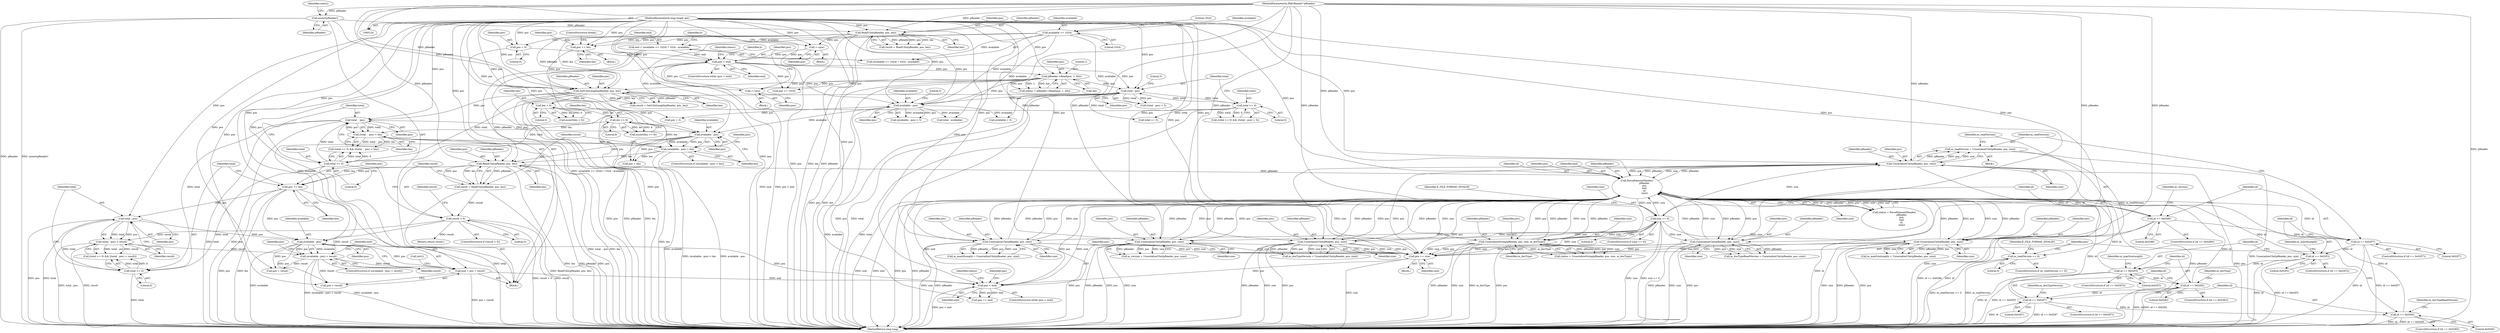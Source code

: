digraph "1_Android_04839626ed859623901ebd3a5fd483982186b59d_167@API" {
"1000406" [label="(Call,m_readVersion = UnserializeUInt(pReader, pos, size))"];
"1000408" [label="(Call,UnserializeUInt(pReader, pos, size))"];
"1000365" [label="(Call,ParseElementHeader(\n                    pReader,\n                    pos,\n                    end,\n                    id,\n                    size))"];
"1000426" [label="(Call,UnserializeUInt(pReader, pos, size))"];
"1000125" [label="(MethodParameterIn,IMkvReader* pReader)"];
"1000126" [label="(MethodParameterIn,long long& pos)"];
"1000378" [label="(Call,size == 0)"];
"1000315" [label="(Call,ReadUInt(pReader, pos, len))"];
"1000267" [label="(Call,GetUIntLength(pReader, pos, len))"];
"1000128" [label="(Call,assert(pReader))"];
"1000242" [label="(Call,ReadUInt(pReader, pos, len))"];
"1000230" [label="(Call,available - pos)"];
"1000153" [label="(Call,available >= 1024)"];
"1000171" [label="(Call,pReader->Read(pos, 1, &b))"];
"1000165" [label="(Call,pos < end)"];
"1000187" [label="(Call,++pos)"];
"1000261" [label="(Call,++pos)"];
"1000146" [label="(Call,pos = 0)"];
"1000150" [label="(Call,end = (available >= 1024) ? 1024 : available)"];
"1000222" [label="(Call,total - pos)"];
"1000218" [label="(Call,total >= 0)"];
"1000257" [label="(Call,pos += len)"];
"1000305" [label="(Call,available - pos)"];
"1000297" [label="(Call,total -  pos)"];
"1000293" [label="(Call,total >= 0)"];
"1000304" [label="(Call,(available - pos) < len)"];
"1000288" [label="(Call,len <= 8)"];
"1000284" [label="(Call,len > 0)"];
"1000296" [label="(Call,(total -  pos) < len)"];
"1000466" [label="(Call,UnserializeString(pReader, pos, size, m_docType))"];
"1000501" [label="(Call,UnserializeUInt(pReader, pos, size))"];
"1000444" [label="(Call,UnserializeUInt(pReader, pos, size))"];
"1000390" [label="(Call,UnserializeUInt(pReader, pos, size))"];
"1000483" [label="(Call,UnserializeUInt(pReader, pos, size))"];
"1000357" [label="(Call,pos < end)"];
"1000511" [label="(Call,pos += size)"];
"1000342" [label="(Call,available - pos)"];
"1000325" [label="(Call,pos += len)"];
"1000334" [label="(Call,total - pos)"];
"1000330" [label="(Call,total >= 0)"];
"1000350" [label="(Call,end = pos + result)"];
"1000341" [label="(Call,(available - pos) < result)"];
"1000320" [label="(Call,result < 0)"];
"1000313" [label="(Call,result = ReadUInt(pReader, pos, len))"];
"1000333" [label="(Call,(total - pos) < result)"];
"1000456" [label="(Call,id == 0x0282)"];
"1000438" [label="(Call,id == 0x02F3)"];
"1000420" [label="(Call,id == 0x02F2)"];
"1000402" [label="(Call,id == 0x02F7)"];
"1000384" [label="(Call,id == 0x0286)"];
"1000495" [label="(Call,id == 0x0285)"];
"1000477" [label="(Call,id == 0x0287)"];
"1000413" [label="(Call,m_readVersion <= 0)"];
"1000393" [label="(Identifier,size)"];
"1000335" [label="(Identifier,total)"];
"1000469" [label="(Identifier,size)"];
"1000478" [label="(Identifier,id)"];
"1000170" [label="(Identifier,status)"];
"1000504" [label="(Identifier,size)"];
"1000257" [label="(Call,pos += len)"];
"1000191" [label="(Identifier,b)"];
"1000296" [label="(Call,(total -  pos) < len)"];
"1000284" [label="(Call,len > 0)"];
"1000217" [label="(Call,(total >= 0) && ((total - pos) < 5))"];
"1000343" [label="(Identifier,available)"];
"1000153" [label="(Call,available >= 1024)"];
"1000444" [label="(Call,UnserializeUInt(pReader, pos, size))"];
"1000297" [label="(Call,total -  pos)"];
"1000409" [label="(Identifier,pReader)"];
"1000316" [label="(Identifier,pReader)"];
"1000323" [label="(Return,return result;)"];
"1000146" [label="(Call,pos = 0)"];
"1000337" [label="(Identifier,result)"];
"1000304" [label="(Call,(available - pos) < len)"];
"1000384" [label="(Call,id == 0x0286)"];
"1000150" [label="(Call,end = (available >= 1024) ? 1024 : available)"];
"1000419" [label="(ControlStructure,if (id == 0x02F2))"];
"1000347" [label="(Call,pos + result)"];
"1000261" [label="(Call,++pos)"];
"1000265" [label="(Call,result = GetUIntLength(pReader, pos, len))"];
"1000154" [label="(Identifier,available)"];
"1000350" [label="(Call,end = pos + result)"];
"1000151" [label="(Identifier,end)"];
"1000319" [label="(ControlStructure,if (result < 0))"];
"1000428" [label="(Identifier,pos)"];
"1000126" [label="(MethodParameterIn,long long& pos)"];
"1000340" [label="(ControlStructure,if ((available - pos) < result))"];
"1000147" [label="(Identifier,pos)"];
"1000420" [label="(Call,id == 0x02F2)"];
"1000256" [label="(Block,)"];
"1000511" [label="(Call,pos += size)"];
"1000299" [label="(Identifier,pos)"];
"1000445" [label="(Identifier,pReader)"];
"1000378" [label="(Call,size == 0)"];
"1000385" [label="(Identifier,id)"];
"1000497" [label="(Literal,0x0285)"];
"1000206" [label="(Call,total - available)"];
"1000479" [label="(Literal,0x0287)"];
"1000424" [label="(Call,m_maxIdLength = UnserializeUInt(pReader, pos, size))"];
"1000313" [label="(Call,result = ReadUInt(pReader, pos, len))"];
"1000369" [label="(Identifier,id)"];
"1000429" [label="(Identifier,size)"];
"1000380" [label="(Literal,0)"];
"1000285" [label="(Identifier,len)"];
"1000406" [label="(Call,m_readVersion = UnserializeUInt(pReader, pos, size))"];
"1000213" [label="(Call,available + 5)"];
"1000358" [label="(Identifier,pos)"];
"1000485" [label="(Identifier,pos)"];
"1000388" [label="(Call,m_version = UnserializeUInt(pReader, pos, size))"];
"1000311" [label="(Identifier,pos)"];
"1000426" [label="(Call,UnserializeUInt(pReader, pos, size))"];
"1000165" [label="(Call,pos < end)"];
"1000159" [label="(Block,)"];
"1000461" [label="(Identifier,m_docType)"];
"1000500" [label="(Identifier,m_docTypeReadVersion)"];
"1000356" [label="(ControlStructure,while (pos < end))"];
"1000270" [label="(Identifier,len)"];
"1000495" [label="(Call,id == 0x0285)"];
"1000244" [label="(Identifier,pos)"];
"1000202" [label="(Call,total >= 0)"];
"1000258" [label="(Identifier,pos)"];
"1000367" [label="(Identifier,pos)"];
"1000315" [label="(Call,ReadUInt(pReader, pos, len))"];
"1000443" [label="(Identifier,m_maxSizeLength)"];
"1000414" [label="(Identifier,m_readVersion)"];
"1000219" [label="(Identifier,total)"];
"1000289" [label="(Identifier,len)"];
"1000336" [label="(Identifier,pos)"];
"1000156" [label="(Literal,1024)"];
"1000314" [label="(Identifier,result)"];
"1000481" [label="(Call,m_docTypeVersion = UnserializeUInt(pReader, pos, size))"];
"1000427" [label="(Identifier,pReader)"];
"1000306" [label="(Identifier,available)"];
"1000365" [label="(Call,ParseElementHeader(\n                    pReader,\n                    pos,\n                    end,\n                    id,\n                    size))"];
"1000127" [label="(Block,)"];
"1000293" [label="(Call,total >= 0)"];
"1000334" [label="(Call,total - pos)"];
"1000224" [label="(Identifier,pos)"];
"1000267" [label="(Call,GetUIntLength(pReader, pos, len))"];
"1000486" [label="(Identifier,size)"];
"1000456" [label="(Call,id == 0x0282)"];
"1000404" [label="(Literal,0x02F7)"];
"1000407" [label="(Identifier,m_readVersion)"];
"1000422" [label="(Literal,0x02F2)"];
"1000402" [label="(Call,id == 0x02F7)"];
"1000382" [label="(Identifier,E_FILE_FORMAT_INVALID)"];
"1000440" [label="(Literal,0x02F3)"];
"1000167" [label="(Identifier,end)"];
"1000421" [label="(Identifier,id)"];
"1000188" [label="(Identifier,pos)"];
"1000295" [label="(Literal,0)"];
"1000345" [label="(Identifier,result)"];
"1000333" [label="(Call,(total - pos) < result)"];
"1000477" [label="(Call,id == 0x0287)"];
"1000415" [label="(Literal,0)"];
"1000467" [label="(Identifier,pReader)"];
"1000408" [label="(Call,UnserializeUInt(pReader, pos, size))"];
"1000325" [label="(Call,pos += len)"];
"1000242" [label="(Call,ReadUInt(pReader, pos, len))"];
"1000501" [label="(Call,UnserializeUInt(pReader, pos, size))"];
"1000403" [label="(Identifier,id)"];
"1000320" [label="(Call,result < 0)"];
"1000283" [label="(Call,assert(len > 0))"];
"1000332" [label="(Literal,0)"];
"1000520" [label="(MethodReturn,long long)"];
"1000499" [label="(Call,m_docTypeReadVersion = UnserializeUInt(pReader, pos, size))"];
"1000352" [label="(Call,pos + result)"];
"1000425" [label="(Identifier,m_maxIdLength)"];
"1000331" [label="(Identifier,total)"];
"1000329" [label="(Call,(total >= 0) && ((total - pos) < result))"];
"1000476" [label="(ControlStructure,if (id == 0x0287))"];
"1000171" [label="(Call,pReader->Read(pos, 1, &b))"];
"1000230" [label="(Call,available - pos)"];
"1000243" [label="(Identifier,pReader)"];
"1000290" [label="(Literal,8)"];
"1000305" [label="(Call,available - pos)"];
"1000392" [label="(Identifier,pos)"];
"1000166" [label="(Identifier,pos)"];
"1000327" [label="(Identifier,len)"];
"1000364" [label="(Identifier,status)"];
"1000174" [label="(Call,&b)"];
"1000225" [label="(Literal,5)"];
"1000125" [label="(MethodParameterIn,IMkvReader* pReader)"];
"1000439" [label="(Identifier,id)"];
"1000442" [label="(Call,m_maxSizeLength = UnserializeUInt(pReader, pos, size))"];
"1000496" [label="(Identifier,id)"];
"1000195" [label="(Call,pos >= 1024)"];
"1000342" [label="(Call,available - pos)"];
"1000223" [label="(Identifier,total)"];
"1000218" [label="(Call,total >= 0)"];
"1000468" [label="(Identifier,pos)"];
"1000412" [label="(ControlStructure,if (m_readVersion <= 0))"];
"1000303" [label="(ControlStructure,if ((available - pos) < len))"];
"1000351" [label="(Identifier,end)"];
"1000310" [label="(Call,pos + len)"];
"1000513" [label="(Identifier,size)"];
"1000355" [label="(Call,Init())"];
"1000410" [label="(Identifier,pos)"];
"1000221" [label="(Call,(total - pos) < 5)"];
"1000240" [label="(Call,result = ReadUInt(pReader, pos, len))"];
"1000330" [label="(Call,total >= 0)"];
"1000129" [label="(Identifier,pReader)"];
"1000383" [label="(ControlStructure,if (id == 0x0286))"];
"1000401" [label="(ControlStructure,if (id == 0x02F7))"];
"1000405" [label="(Block,)"];
"1000187" [label="(Call,++pos)"];
"1000260" [label="(ControlStructure,break;)"];
"1000162" [label="(Identifier,b)"];
"1000148" [label="(Literal,0)"];
"1000437" [label="(ControlStructure,if (id == 0x02F3))"];
"1000231" [label="(Identifier,available)"];
"1000288" [label="(Call,len <= 8)"];
"1000318" [label="(Identifier,len)"];
"1000169" [label="(Call,status = pReader->Read(pos, 1, &b))"];
"1000368" [label="(Identifier,end)"];
"1000233" [label="(Literal,5)"];
"1000484" [label="(Identifier,pReader)"];
"1000307" [label="(Identifier,pos)"];
"1000341" [label="(Call,(available - pos) < result)"];
"1000455" [label="(ControlStructure,if (id == 0x0282))"];
"1000482" [label="(Identifier,m_docTypeVersion)"];
"1000360" [label="(Block,)"];
"1000321" [label="(Identifier,result)"];
"1000391" [label="(Identifier,pReader)"];
"1000458" [label="(Literal,0x0282)"];
"1000294" [label="(Identifier,total)"];
"1000128" [label="(Call,assert(pReader))"];
"1000268" [label="(Identifier,pReader)"];
"1000322" [label="(Literal,0)"];
"1000235" [label="(Call,pos + 5)"];
"1000232" [label="(Identifier,pos)"];
"1000438" [label="(Call,id == 0x02F3)"];
"1000359" [label="(Identifier,end)"];
"1000164" [label="(ControlStructure,while (pos < end))"];
"1000348" [label="(Identifier,pos)"];
"1000229" [label="(Call,(available - pos) < 5)"];
"1000494" [label="(ControlStructure,if (id == 0x0285))"];
"1000155" [label="(Literal,1024)"];
"1000262" [label="(Identifier,pos)"];
"1000413" [label="(Call,m_readVersion <= 0)"];
"1000366" [label="(Identifier,pReader)"];
"1000357" [label="(Call,pos < end)"];
"1000286" [label="(Literal,0)"];
"1000446" [label="(Identifier,pos)"];
"1000173" [label="(Literal,1)"];
"1000245" [label="(Identifier,len)"];
"1000157" [label="(Identifier,available)"];
"1000483" [label="(Call,UnserializeUInt(pReader, pos, size))"];
"1000516" [label="(Identifier,pos)"];
"1000300" [label="(Identifier,len)"];
"1000269" [label="(Identifier,pos)"];
"1000220" [label="(Literal,0)"];
"1000390" [label="(Call,UnserializeUInt(pReader, pos, size))"];
"1000287" [label="(Call,assert(len <= 8))"];
"1000503" [label="(Identifier,pos)"];
"1000298" [label="(Identifier,total)"];
"1000152" [label="(Call,(available >= 1024) ? 1024 : available)"];
"1000317" [label="(Identifier,pos)"];
"1000457" [label="(Identifier,id)"];
"1000464" [label="(Call,status = UnserializeString(pReader, pos, size, m_docType))"];
"1000470" [label="(Identifier,m_docType)"];
"1000370" [label="(Identifier,size)"];
"1000512" [label="(Identifier,pos)"];
"1000363" [label="(Call,status = ParseElementHeader(\n                    pReader,\n                    pos,\n                    end,\n                    id,\n                    size))"];
"1000417" [label="(Identifier,E_FILE_FORMAT_INVALID)"];
"1000292" [label="(Call,(total >= 0) && ((total -  pos) < len))"];
"1000389" [label="(Identifier,m_version)"];
"1000308" [label="(Identifier,len)"];
"1000377" [label="(ControlStructure,if (size == 0))"];
"1000344" [label="(Identifier,pos)"];
"1000466" [label="(Call,UnserializeString(pReader, pos, size, m_docType))"];
"1000502" [label="(Identifier,pReader)"];
"1000259" [label="(Identifier,len)"];
"1000411" [label="(Identifier,size)"];
"1000324" [label="(Identifier,result)"];
"1000386" [label="(Literal,0x0286)"];
"1000447" [label="(Identifier,size)"];
"1000134" [label="(Identifier,status)"];
"1000379" [label="(Identifier,size)"];
"1000515" [label="(Call,pos == end)"];
"1000168" [label="(Block,)"];
"1000172" [label="(Identifier,pos)"];
"1000222" [label="(Call,total - pos)"];
"1000326" [label="(Identifier,pos)"];
"1000406" -> "1000405"  [label="AST: "];
"1000406" -> "1000408"  [label="CFG: "];
"1000407" -> "1000406"  [label="AST: "];
"1000408" -> "1000406"  [label="AST: "];
"1000414" -> "1000406"  [label="CFG: "];
"1000406" -> "1000520"  [label="DDG: UnserializeUInt(pReader, pos, size)"];
"1000408" -> "1000406"  [label="DDG: pReader"];
"1000408" -> "1000406"  [label="DDG: pos"];
"1000408" -> "1000406"  [label="DDG: size"];
"1000406" -> "1000413"  [label="DDG: m_readVersion"];
"1000408" -> "1000411"  [label="CFG: "];
"1000409" -> "1000408"  [label="AST: "];
"1000410" -> "1000408"  [label="AST: "];
"1000411" -> "1000408"  [label="AST: "];
"1000408" -> "1000520"  [label="DDG: size"];
"1000408" -> "1000520"  [label="DDG: pReader"];
"1000408" -> "1000520"  [label="DDG: pos"];
"1000408" -> "1000365"  [label="DDG: pReader"];
"1000408" -> "1000365"  [label="DDG: size"];
"1000365" -> "1000408"  [label="DDG: pReader"];
"1000365" -> "1000408"  [label="DDG: pos"];
"1000125" -> "1000408"  [label="DDG: pReader"];
"1000126" -> "1000408"  [label="DDG: pos"];
"1000378" -> "1000408"  [label="DDG: size"];
"1000408" -> "1000511"  [label="DDG: size"];
"1000408" -> "1000511"  [label="DDG: pos"];
"1000365" -> "1000363"  [label="AST: "];
"1000365" -> "1000370"  [label="CFG: "];
"1000366" -> "1000365"  [label="AST: "];
"1000367" -> "1000365"  [label="AST: "];
"1000368" -> "1000365"  [label="AST: "];
"1000369" -> "1000365"  [label="AST: "];
"1000370" -> "1000365"  [label="AST: "];
"1000363" -> "1000365"  [label="CFG: "];
"1000365" -> "1000520"  [label="DDG: id"];
"1000365" -> "1000520"  [label="DDG: size"];
"1000365" -> "1000520"  [label="DDG: end"];
"1000365" -> "1000520"  [label="DDG: pos"];
"1000365" -> "1000520"  [label="DDG: pReader"];
"1000365" -> "1000357"  [label="DDG: end"];
"1000365" -> "1000363"  [label="DDG: id"];
"1000365" -> "1000363"  [label="DDG: pReader"];
"1000365" -> "1000363"  [label="DDG: pos"];
"1000365" -> "1000363"  [label="DDG: size"];
"1000365" -> "1000363"  [label="DDG: end"];
"1000426" -> "1000365"  [label="DDG: pReader"];
"1000426" -> "1000365"  [label="DDG: size"];
"1000315" -> "1000365"  [label="DDG: pReader"];
"1000466" -> "1000365"  [label="DDG: pReader"];
"1000466" -> "1000365"  [label="DDG: size"];
"1000501" -> "1000365"  [label="DDG: pReader"];
"1000501" -> "1000365"  [label="DDG: size"];
"1000444" -> "1000365"  [label="DDG: pReader"];
"1000444" -> "1000365"  [label="DDG: size"];
"1000390" -> "1000365"  [label="DDG: pReader"];
"1000390" -> "1000365"  [label="DDG: size"];
"1000483" -> "1000365"  [label="DDG: pReader"];
"1000483" -> "1000365"  [label="DDG: size"];
"1000125" -> "1000365"  [label="DDG: pReader"];
"1000357" -> "1000365"  [label="DDG: pos"];
"1000357" -> "1000365"  [label="DDG: end"];
"1000126" -> "1000365"  [label="DDG: pos"];
"1000456" -> "1000365"  [label="DDG: id"];
"1000495" -> "1000365"  [label="DDG: id"];
"1000402" -> "1000365"  [label="DDG: id"];
"1000420" -> "1000365"  [label="DDG: id"];
"1000438" -> "1000365"  [label="DDG: id"];
"1000477" -> "1000365"  [label="DDG: id"];
"1000384" -> "1000365"  [label="DDG: id"];
"1000378" -> "1000365"  [label="DDG: size"];
"1000365" -> "1000378"  [label="DDG: size"];
"1000365" -> "1000384"  [label="DDG: id"];
"1000365" -> "1000390"  [label="DDG: pReader"];
"1000365" -> "1000390"  [label="DDG: pos"];
"1000365" -> "1000426"  [label="DDG: pReader"];
"1000365" -> "1000426"  [label="DDG: pos"];
"1000365" -> "1000444"  [label="DDG: pReader"];
"1000365" -> "1000444"  [label="DDG: pos"];
"1000365" -> "1000466"  [label="DDG: pReader"];
"1000365" -> "1000466"  [label="DDG: pos"];
"1000365" -> "1000483"  [label="DDG: pReader"];
"1000365" -> "1000483"  [label="DDG: pos"];
"1000365" -> "1000501"  [label="DDG: pReader"];
"1000365" -> "1000501"  [label="DDG: pos"];
"1000365" -> "1000511"  [label="DDG: pos"];
"1000426" -> "1000424"  [label="AST: "];
"1000426" -> "1000429"  [label="CFG: "];
"1000427" -> "1000426"  [label="AST: "];
"1000428" -> "1000426"  [label="AST: "];
"1000429" -> "1000426"  [label="AST: "];
"1000424" -> "1000426"  [label="CFG: "];
"1000426" -> "1000520"  [label="DDG: pReader"];
"1000426" -> "1000520"  [label="DDG: pos"];
"1000426" -> "1000520"  [label="DDG: size"];
"1000426" -> "1000424"  [label="DDG: pReader"];
"1000426" -> "1000424"  [label="DDG: pos"];
"1000426" -> "1000424"  [label="DDG: size"];
"1000125" -> "1000426"  [label="DDG: pReader"];
"1000126" -> "1000426"  [label="DDG: pos"];
"1000378" -> "1000426"  [label="DDG: size"];
"1000426" -> "1000511"  [label="DDG: size"];
"1000426" -> "1000511"  [label="DDG: pos"];
"1000125" -> "1000124"  [label="AST: "];
"1000125" -> "1000520"  [label="DDG: pReader"];
"1000125" -> "1000128"  [label="DDG: pReader"];
"1000125" -> "1000242"  [label="DDG: pReader"];
"1000125" -> "1000267"  [label="DDG: pReader"];
"1000125" -> "1000315"  [label="DDG: pReader"];
"1000125" -> "1000390"  [label="DDG: pReader"];
"1000125" -> "1000444"  [label="DDG: pReader"];
"1000125" -> "1000466"  [label="DDG: pReader"];
"1000125" -> "1000483"  [label="DDG: pReader"];
"1000125" -> "1000501"  [label="DDG: pReader"];
"1000126" -> "1000124"  [label="AST: "];
"1000126" -> "1000520"  [label="DDG: pos"];
"1000126" -> "1000146"  [label="DDG: pos"];
"1000126" -> "1000165"  [label="DDG: pos"];
"1000126" -> "1000171"  [label="DDG: pos"];
"1000126" -> "1000187"  [label="DDG: pos"];
"1000126" -> "1000195"  [label="DDG: pos"];
"1000126" -> "1000222"  [label="DDG: pos"];
"1000126" -> "1000230"  [label="DDG: pos"];
"1000126" -> "1000235"  [label="DDG: pos"];
"1000126" -> "1000242"  [label="DDG: pos"];
"1000126" -> "1000257"  [label="DDG: pos"];
"1000126" -> "1000261"  [label="DDG: pos"];
"1000126" -> "1000267"  [label="DDG: pos"];
"1000126" -> "1000297"  [label="DDG: pos"];
"1000126" -> "1000305"  [label="DDG: pos"];
"1000126" -> "1000310"  [label="DDG: pos"];
"1000126" -> "1000315"  [label="DDG: pos"];
"1000126" -> "1000325"  [label="DDG: pos"];
"1000126" -> "1000334"  [label="DDG: pos"];
"1000126" -> "1000342"  [label="DDG: pos"];
"1000126" -> "1000347"  [label="DDG: pos"];
"1000126" -> "1000350"  [label="DDG: pos"];
"1000126" -> "1000352"  [label="DDG: pos"];
"1000126" -> "1000357"  [label="DDG: pos"];
"1000126" -> "1000390"  [label="DDG: pos"];
"1000126" -> "1000444"  [label="DDG: pos"];
"1000126" -> "1000466"  [label="DDG: pos"];
"1000126" -> "1000483"  [label="DDG: pos"];
"1000126" -> "1000501"  [label="DDG: pos"];
"1000126" -> "1000511"  [label="DDG: pos"];
"1000126" -> "1000515"  [label="DDG: pos"];
"1000378" -> "1000377"  [label="AST: "];
"1000378" -> "1000380"  [label="CFG: "];
"1000379" -> "1000378"  [label="AST: "];
"1000380" -> "1000378"  [label="AST: "];
"1000382" -> "1000378"  [label="CFG: "];
"1000385" -> "1000378"  [label="CFG: "];
"1000378" -> "1000520"  [label="DDG: size"];
"1000378" -> "1000520"  [label="DDG: size == 0"];
"1000378" -> "1000390"  [label="DDG: size"];
"1000378" -> "1000444"  [label="DDG: size"];
"1000378" -> "1000466"  [label="DDG: size"];
"1000378" -> "1000483"  [label="DDG: size"];
"1000378" -> "1000501"  [label="DDG: size"];
"1000378" -> "1000511"  [label="DDG: size"];
"1000315" -> "1000313"  [label="AST: "];
"1000315" -> "1000318"  [label="CFG: "];
"1000316" -> "1000315"  [label="AST: "];
"1000317" -> "1000315"  [label="AST: "];
"1000318" -> "1000315"  [label="AST: "];
"1000313" -> "1000315"  [label="CFG: "];
"1000315" -> "1000520"  [label="DDG: len"];
"1000315" -> "1000520"  [label="DDG: pReader"];
"1000315" -> "1000520"  [label="DDG: pos"];
"1000315" -> "1000313"  [label="DDG: pReader"];
"1000315" -> "1000313"  [label="DDG: pos"];
"1000315" -> "1000313"  [label="DDG: len"];
"1000267" -> "1000315"  [label="DDG: pReader"];
"1000305" -> "1000315"  [label="DDG: pos"];
"1000304" -> "1000315"  [label="DDG: len"];
"1000315" -> "1000325"  [label="DDG: len"];
"1000315" -> "1000325"  [label="DDG: pos"];
"1000267" -> "1000265"  [label="AST: "];
"1000267" -> "1000270"  [label="CFG: "];
"1000268" -> "1000267"  [label="AST: "];
"1000269" -> "1000267"  [label="AST: "];
"1000270" -> "1000267"  [label="AST: "];
"1000265" -> "1000267"  [label="CFG: "];
"1000267" -> "1000520"  [label="DDG: pos"];
"1000267" -> "1000520"  [label="DDG: pReader"];
"1000267" -> "1000520"  [label="DDG: len"];
"1000267" -> "1000265"  [label="DDG: pReader"];
"1000267" -> "1000265"  [label="DDG: pos"];
"1000267" -> "1000265"  [label="DDG: len"];
"1000128" -> "1000267"  [label="DDG: pReader"];
"1000242" -> "1000267"  [label="DDG: pReader"];
"1000242" -> "1000267"  [label="DDG: len"];
"1000171" -> "1000267"  [label="DDG: pos"];
"1000257" -> "1000267"  [label="DDG: pos"];
"1000267" -> "1000284"  [label="DDG: len"];
"1000267" -> "1000297"  [label="DDG: pos"];
"1000267" -> "1000305"  [label="DDG: pos"];
"1000128" -> "1000127"  [label="AST: "];
"1000128" -> "1000129"  [label="CFG: "];
"1000129" -> "1000128"  [label="AST: "];
"1000134" -> "1000128"  [label="CFG: "];
"1000128" -> "1000520"  [label="DDG: pReader"];
"1000128" -> "1000520"  [label="DDG: assert(pReader)"];
"1000128" -> "1000242"  [label="DDG: pReader"];
"1000242" -> "1000240"  [label="AST: "];
"1000242" -> "1000245"  [label="CFG: "];
"1000243" -> "1000242"  [label="AST: "];
"1000244" -> "1000242"  [label="AST: "];
"1000245" -> "1000242"  [label="AST: "];
"1000240" -> "1000242"  [label="CFG: "];
"1000242" -> "1000520"  [label="DDG: pos"];
"1000242" -> "1000520"  [label="DDG: len"];
"1000242" -> "1000520"  [label="DDG: pReader"];
"1000242" -> "1000240"  [label="DDG: pReader"];
"1000242" -> "1000240"  [label="DDG: pos"];
"1000242" -> "1000240"  [label="DDG: len"];
"1000230" -> "1000242"  [label="DDG: pos"];
"1000242" -> "1000257"  [label="DDG: len"];
"1000242" -> "1000257"  [label="DDG: pos"];
"1000242" -> "1000261"  [label="DDG: pos"];
"1000230" -> "1000229"  [label="AST: "];
"1000230" -> "1000232"  [label="CFG: "];
"1000231" -> "1000230"  [label="AST: "];
"1000232" -> "1000230"  [label="AST: "];
"1000233" -> "1000230"  [label="CFG: "];
"1000230" -> "1000520"  [label="DDG: available"];
"1000230" -> "1000206"  [label="DDG: available"];
"1000230" -> "1000213"  [label="DDG: available"];
"1000230" -> "1000229"  [label="DDG: available"];
"1000230" -> "1000229"  [label="DDG: pos"];
"1000153" -> "1000230"  [label="DDG: available"];
"1000171" -> "1000230"  [label="DDG: pos"];
"1000165" -> "1000230"  [label="DDG: pos"];
"1000222" -> "1000230"  [label="DDG: pos"];
"1000230" -> "1000235"  [label="DDG: pos"];
"1000230" -> "1000305"  [label="DDG: available"];
"1000153" -> "1000152"  [label="AST: "];
"1000153" -> "1000155"  [label="CFG: "];
"1000154" -> "1000153"  [label="AST: "];
"1000155" -> "1000153"  [label="AST: "];
"1000156" -> "1000153"  [label="CFG: "];
"1000157" -> "1000153"  [label="CFG: "];
"1000153" -> "1000150"  [label="DDG: available"];
"1000153" -> "1000152"  [label="DDG: available"];
"1000153" -> "1000206"  [label="DDG: available"];
"1000153" -> "1000213"  [label="DDG: available"];
"1000153" -> "1000305"  [label="DDG: available"];
"1000171" -> "1000169"  [label="AST: "];
"1000171" -> "1000174"  [label="CFG: "];
"1000172" -> "1000171"  [label="AST: "];
"1000173" -> "1000171"  [label="AST: "];
"1000174" -> "1000171"  [label="AST: "];
"1000169" -> "1000171"  [label="CFG: "];
"1000171" -> "1000520"  [label="DDG: pos"];
"1000171" -> "1000520"  [label="DDG: &b"];
"1000171" -> "1000169"  [label="DDG: pos"];
"1000171" -> "1000169"  [label="DDG: 1"];
"1000171" -> "1000169"  [label="DDG: &b"];
"1000165" -> "1000171"  [label="DDG: pos"];
"1000171" -> "1000187"  [label="DDG: pos"];
"1000171" -> "1000195"  [label="DDG: pos"];
"1000171" -> "1000222"  [label="DDG: pos"];
"1000165" -> "1000164"  [label="AST: "];
"1000165" -> "1000167"  [label="CFG: "];
"1000166" -> "1000165"  [label="AST: "];
"1000167" -> "1000165"  [label="AST: "];
"1000170" -> "1000165"  [label="CFG: "];
"1000191" -> "1000165"  [label="CFG: "];
"1000165" -> "1000520"  [label="DDG: pos"];
"1000165" -> "1000520"  [label="DDG: end"];
"1000165" -> "1000520"  [label="DDG: pos < end"];
"1000187" -> "1000165"  [label="DDG: pos"];
"1000261" -> "1000165"  [label="DDG: pos"];
"1000146" -> "1000165"  [label="DDG: pos"];
"1000150" -> "1000165"  [label="DDG: end"];
"1000165" -> "1000195"  [label="DDG: pos"];
"1000165" -> "1000222"  [label="DDG: pos"];
"1000187" -> "1000168"  [label="AST: "];
"1000187" -> "1000188"  [label="CFG: "];
"1000188" -> "1000187"  [label="AST: "];
"1000166" -> "1000187"  [label="CFG: "];
"1000261" -> "1000159"  [label="AST: "];
"1000261" -> "1000262"  [label="CFG: "];
"1000262" -> "1000261"  [label="AST: "];
"1000162" -> "1000261"  [label="CFG: "];
"1000146" -> "1000127"  [label="AST: "];
"1000146" -> "1000148"  [label="CFG: "];
"1000147" -> "1000146"  [label="AST: "];
"1000148" -> "1000146"  [label="AST: "];
"1000151" -> "1000146"  [label="CFG: "];
"1000150" -> "1000127"  [label="AST: "];
"1000150" -> "1000152"  [label="CFG: "];
"1000151" -> "1000150"  [label="AST: "];
"1000152" -> "1000150"  [label="AST: "];
"1000162" -> "1000150"  [label="CFG: "];
"1000150" -> "1000520"  [label="DDG: (available >= 1024) ? 1024 : available"];
"1000222" -> "1000221"  [label="AST: "];
"1000222" -> "1000224"  [label="CFG: "];
"1000223" -> "1000222"  [label="AST: "];
"1000224" -> "1000222"  [label="AST: "];
"1000225" -> "1000222"  [label="CFG: "];
"1000222" -> "1000520"  [label="DDG: total"];
"1000222" -> "1000520"  [label="DDG: pos"];
"1000222" -> "1000202"  [label="DDG: total"];
"1000222" -> "1000218"  [label="DDG: total"];
"1000222" -> "1000221"  [label="DDG: total"];
"1000222" -> "1000221"  [label="DDG: pos"];
"1000218" -> "1000222"  [label="DDG: total"];
"1000222" -> "1000293"  [label="DDG: total"];
"1000218" -> "1000217"  [label="AST: "];
"1000218" -> "1000220"  [label="CFG: "];
"1000219" -> "1000218"  [label="AST: "];
"1000220" -> "1000218"  [label="AST: "];
"1000223" -> "1000218"  [label="CFG: "];
"1000217" -> "1000218"  [label="CFG: "];
"1000218" -> "1000520"  [label="DDG: total"];
"1000218" -> "1000202"  [label="DDG: total"];
"1000218" -> "1000217"  [label="DDG: total"];
"1000218" -> "1000217"  [label="DDG: 0"];
"1000218" -> "1000293"  [label="DDG: total"];
"1000257" -> "1000256"  [label="AST: "];
"1000257" -> "1000259"  [label="CFG: "];
"1000258" -> "1000257"  [label="AST: "];
"1000259" -> "1000257"  [label="AST: "];
"1000260" -> "1000257"  [label="CFG: "];
"1000305" -> "1000304"  [label="AST: "];
"1000305" -> "1000307"  [label="CFG: "];
"1000306" -> "1000305"  [label="AST: "];
"1000307" -> "1000305"  [label="AST: "];
"1000308" -> "1000305"  [label="CFG: "];
"1000305" -> "1000520"  [label="DDG: available"];
"1000305" -> "1000304"  [label="DDG: available"];
"1000305" -> "1000304"  [label="DDG: pos"];
"1000297" -> "1000305"  [label="DDG: pos"];
"1000305" -> "1000310"  [label="DDG: pos"];
"1000305" -> "1000342"  [label="DDG: available"];
"1000297" -> "1000296"  [label="AST: "];
"1000297" -> "1000299"  [label="CFG: "];
"1000298" -> "1000297"  [label="AST: "];
"1000299" -> "1000297"  [label="AST: "];
"1000300" -> "1000297"  [label="CFG: "];
"1000297" -> "1000520"  [label="DDG: total"];
"1000297" -> "1000520"  [label="DDG: pos"];
"1000297" -> "1000296"  [label="DDG: total"];
"1000297" -> "1000296"  [label="DDG: pos"];
"1000293" -> "1000297"  [label="DDG: total"];
"1000297" -> "1000330"  [label="DDG: total"];
"1000293" -> "1000292"  [label="AST: "];
"1000293" -> "1000295"  [label="CFG: "];
"1000294" -> "1000293"  [label="AST: "];
"1000295" -> "1000293"  [label="AST: "];
"1000298" -> "1000293"  [label="CFG: "];
"1000292" -> "1000293"  [label="CFG: "];
"1000293" -> "1000520"  [label="DDG: total"];
"1000293" -> "1000292"  [label="DDG: total"];
"1000293" -> "1000292"  [label="DDG: 0"];
"1000293" -> "1000330"  [label="DDG: total"];
"1000304" -> "1000303"  [label="AST: "];
"1000304" -> "1000308"  [label="CFG: "];
"1000308" -> "1000304"  [label="AST: "];
"1000311" -> "1000304"  [label="CFG: "];
"1000314" -> "1000304"  [label="CFG: "];
"1000304" -> "1000520"  [label="DDG: (available - pos) < len"];
"1000304" -> "1000520"  [label="DDG: available - pos"];
"1000288" -> "1000304"  [label="DDG: len"];
"1000296" -> "1000304"  [label="DDG: len"];
"1000304" -> "1000310"  [label="DDG: len"];
"1000288" -> "1000287"  [label="AST: "];
"1000288" -> "1000290"  [label="CFG: "];
"1000289" -> "1000288"  [label="AST: "];
"1000290" -> "1000288"  [label="AST: "];
"1000287" -> "1000288"  [label="CFG: "];
"1000288" -> "1000520"  [label="DDG: len"];
"1000288" -> "1000287"  [label="DDG: len"];
"1000288" -> "1000287"  [label="DDG: 8"];
"1000284" -> "1000288"  [label="DDG: len"];
"1000288" -> "1000296"  [label="DDG: len"];
"1000284" -> "1000283"  [label="AST: "];
"1000284" -> "1000286"  [label="CFG: "];
"1000285" -> "1000284"  [label="AST: "];
"1000286" -> "1000284"  [label="AST: "];
"1000283" -> "1000284"  [label="CFG: "];
"1000284" -> "1000283"  [label="DDG: len"];
"1000284" -> "1000283"  [label="DDG: 0"];
"1000296" -> "1000292"  [label="AST: "];
"1000296" -> "1000300"  [label="CFG: "];
"1000300" -> "1000296"  [label="AST: "];
"1000292" -> "1000296"  [label="CFG: "];
"1000296" -> "1000520"  [label="DDG: total -  pos"];
"1000296" -> "1000520"  [label="DDG: len"];
"1000296" -> "1000292"  [label="DDG: total -  pos"];
"1000296" -> "1000292"  [label="DDG: len"];
"1000466" -> "1000464"  [label="AST: "];
"1000466" -> "1000470"  [label="CFG: "];
"1000467" -> "1000466"  [label="AST: "];
"1000468" -> "1000466"  [label="AST: "];
"1000469" -> "1000466"  [label="AST: "];
"1000470" -> "1000466"  [label="AST: "];
"1000464" -> "1000466"  [label="CFG: "];
"1000466" -> "1000520"  [label="DDG: pos"];
"1000466" -> "1000520"  [label="DDG: pReader"];
"1000466" -> "1000520"  [label="DDG: size"];
"1000466" -> "1000520"  [label="DDG: m_docType"];
"1000466" -> "1000464"  [label="DDG: pReader"];
"1000466" -> "1000464"  [label="DDG: pos"];
"1000466" -> "1000464"  [label="DDG: size"];
"1000466" -> "1000464"  [label="DDG: m_docType"];
"1000466" -> "1000511"  [label="DDG: size"];
"1000466" -> "1000511"  [label="DDG: pos"];
"1000501" -> "1000499"  [label="AST: "];
"1000501" -> "1000504"  [label="CFG: "];
"1000502" -> "1000501"  [label="AST: "];
"1000503" -> "1000501"  [label="AST: "];
"1000504" -> "1000501"  [label="AST: "];
"1000499" -> "1000501"  [label="CFG: "];
"1000501" -> "1000520"  [label="DDG: pos"];
"1000501" -> "1000520"  [label="DDG: pReader"];
"1000501" -> "1000520"  [label="DDG: size"];
"1000501" -> "1000499"  [label="DDG: pReader"];
"1000501" -> "1000499"  [label="DDG: pos"];
"1000501" -> "1000499"  [label="DDG: size"];
"1000501" -> "1000511"  [label="DDG: size"];
"1000501" -> "1000511"  [label="DDG: pos"];
"1000444" -> "1000442"  [label="AST: "];
"1000444" -> "1000447"  [label="CFG: "];
"1000445" -> "1000444"  [label="AST: "];
"1000446" -> "1000444"  [label="AST: "];
"1000447" -> "1000444"  [label="AST: "];
"1000442" -> "1000444"  [label="CFG: "];
"1000444" -> "1000520"  [label="DDG: pos"];
"1000444" -> "1000520"  [label="DDG: size"];
"1000444" -> "1000520"  [label="DDG: pReader"];
"1000444" -> "1000442"  [label="DDG: pReader"];
"1000444" -> "1000442"  [label="DDG: pos"];
"1000444" -> "1000442"  [label="DDG: size"];
"1000444" -> "1000511"  [label="DDG: size"];
"1000444" -> "1000511"  [label="DDG: pos"];
"1000390" -> "1000388"  [label="AST: "];
"1000390" -> "1000393"  [label="CFG: "];
"1000391" -> "1000390"  [label="AST: "];
"1000392" -> "1000390"  [label="AST: "];
"1000393" -> "1000390"  [label="AST: "];
"1000388" -> "1000390"  [label="CFG: "];
"1000390" -> "1000520"  [label="DDG: pos"];
"1000390" -> "1000520"  [label="DDG: size"];
"1000390" -> "1000520"  [label="DDG: pReader"];
"1000390" -> "1000388"  [label="DDG: pReader"];
"1000390" -> "1000388"  [label="DDG: pos"];
"1000390" -> "1000388"  [label="DDG: size"];
"1000390" -> "1000511"  [label="DDG: size"];
"1000390" -> "1000511"  [label="DDG: pos"];
"1000483" -> "1000481"  [label="AST: "];
"1000483" -> "1000486"  [label="CFG: "];
"1000484" -> "1000483"  [label="AST: "];
"1000485" -> "1000483"  [label="AST: "];
"1000486" -> "1000483"  [label="AST: "];
"1000481" -> "1000483"  [label="CFG: "];
"1000483" -> "1000520"  [label="DDG: size"];
"1000483" -> "1000520"  [label="DDG: pos"];
"1000483" -> "1000520"  [label="DDG: pReader"];
"1000483" -> "1000481"  [label="DDG: pReader"];
"1000483" -> "1000481"  [label="DDG: pos"];
"1000483" -> "1000481"  [label="DDG: size"];
"1000483" -> "1000511"  [label="DDG: size"];
"1000483" -> "1000511"  [label="DDG: pos"];
"1000357" -> "1000356"  [label="AST: "];
"1000357" -> "1000359"  [label="CFG: "];
"1000358" -> "1000357"  [label="AST: "];
"1000359" -> "1000357"  [label="AST: "];
"1000364" -> "1000357"  [label="CFG: "];
"1000516" -> "1000357"  [label="CFG: "];
"1000357" -> "1000520"  [label="DDG: pos < end"];
"1000511" -> "1000357"  [label="DDG: pos"];
"1000342" -> "1000357"  [label="DDG: pos"];
"1000350" -> "1000357"  [label="DDG: end"];
"1000357" -> "1000515"  [label="DDG: pos"];
"1000357" -> "1000515"  [label="DDG: end"];
"1000511" -> "1000360"  [label="AST: "];
"1000511" -> "1000513"  [label="CFG: "];
"1000512" -> "1000511"  [label="AST: "];
"1000513" -> "1000511"  [label="AST: "];
"1000358" -> "1000511"  [label="CFG: "];
"1000511" -> "1000520"  [label="DDG: size"];
"1000342" -> "1000341"  [label="AST: "];
"1000342" -> "1000344"  [label="CFG: "];
"1000343" -> "1000342"  [label="AST: "];
"1000344" -> "1000342"  [label="AST: "];
"1000345" -> "1000342"  [label="CFG: "];
"1000342" -> "1000520"  [label="DDG: available"];
"1000342" -> "1000341"  [label="DDG: available"];
"1000342" -> "1000341"  [label="DDG: pos"];
"1000325" -> "1000342"  [label="DDG: pos"];
"1000334" -> "1000342"  [label="DDG: pos"];
"1000342" -> "1000347"  [label="DDG: pos"];
"1000342" -> "1000350"  [label="DDG: pos"];
"1000342" -> "1000352"  [label="DDG: pos"];
"1000325" -> "1000127"  [label="AST: "];
"1000325" -> "1000327"  [label="CFG: "];
"1000326" -> "1000325"  [label="AST: "];
"1000327" -> "1000325"  [label="AST: "];
"1000331" -> "1000325"  [label="CFG: "];
"1000325" -> "1000520"  [label="DDG: pos"];
"1000325" -> "1000520"  [label="DDG: len"];
"1000325" -> "1000334"  [label="DDG: pos"];
"1000334" -> "1000333"  [label="AST: "];
"1000334" -> "1000336"  [label="CFG: "];
"1000335" -> "1000334"  [label="AST: "];
"1000336" -> "1000334"  [label="AST: "];
"1000337" -> "1000334"  [label="CFG: "];
"1000334" -> "1000520"  [label="DDG: pos"];
"1000334" -> "1000520"  [label="DDG: total"];
"1000334" -> "1000333"  [label="DDG: total"];
"1000334" -> "1000333"  [label="DDG: pos"];
"1000330" -> "1000334"  [label="DDG: total"];
"1000330" -> "1000329"  [label="AST: "];
"1000330" -> "1000332"  [label="CFG: "];
"1000331" -> "1000330"  [label="AST: "];
"1000332" -> "1000330"  [label="AST: "];
"1000335" -> "1000330"  [label="CFG: "];
"1000329" -> "1000330"  [label="CFG: "];
"1000330" -> "1000520"  [label="DDG: total"];
"1000330" -> "1000329"  [label="DDG: total"];
"1000330" -> "1000329"  [label="DDG: 0"];
"1000350" -> "1000127"  [label="AST: "];
"1000350" -> "1000352"  [label="CFG: "];
"1000351" -> "1000350"  [label="AST: "];
"1000352" -> "1000350"  [label="AST: "];
"1000355" -> "1000350"  [label="CFG: "];
"1000350" -> "1000520"  [label="DDG: pos + result"];
"1000341" -> "1000350"  [label="DDG: result"];
"1000341" -> "1000340"  [label="AST: "];
"1000341" -> "1000345"  [label="CFG: "];
"1000345" -> "1000341"  [label="AST: "];
"1000348" -> "1000341"  [label="CFG: "];
"1000351" -> "1000341"  [label="CFG: "];
"1000341" -> "1000520"  [label="DDG: available - pos"];
"1000341" -> "1000520"  [label="DDG: (available - pos) < result"];
"1000320" -> "1000341"  [label="DDG: result"];
"1000333" -> "1000341"  [label="DDG: result"];
"1000341" -> "1000347"  [label="DDG: result"];
"1000341" -> "1000352"  [label="DDG: result"];
"1000320" -> "1000319"  [label="AST: "];
"1000320" -> "1000322"  [label="CFG: "];
"1000321" -> "1000320"  [label="AST: "];
"1000322" -> "1000320"  [label="AST: "];
"1000324" -> "1000320"  [label="CFG: "];
"1000326" -> "1000320"  [label="CFG: "];
"1000320" -> "1000520"  [label="DDG: result"];
"1000320" -> "1000520"  [label="DDG: result < 0"];
"1000313" -> "1000320"  [label="DDG: result"];
"1000320" -> "1000323"  [label="DDG: result"];
"1000320" -> "1000333"  [label="DDG: result"];
"1000313" -> "1000127"  [label="AST: "];
"1000314" -> "1000313"  [label="AST: "];
"1000321" -> "1000313"  [label="CFG: "];
"1000313" -> "1000520"  [label="DDG: ReadUInt(pReader, pos, len)"];
"1000333" -> "1000329"  [label="AST: "];
"1000333" -> "1000337"  [label="CFG: "];
"1000337" -> "1000333"  [label="AST: "];
"1000329" -> "1000333"  [label="CFG: "];
"1000333" -> "1000520"  [label="DDG: total - pos"];
"1000333" -> "1000520"  [label="DDG: result"];
"1000333" -> "1000329"  [label="DDG: total - pos"];
"1000333" -> "1000329"  [label="DDG: result"];
"1000456" -> "1000455"  [label="AST: "];
"1000456" -> "1000458"  [label="CFG: "];
"1000457" -> "1000456"  [label="AST: "];
"1000458" -> "1000456"  [label="AST: "];
"1000461" -> "1000456"  [label="CFG: "];
"1000478" -> "1000456"  [label="CFG: "];
"1000456" -> "1000520"  [label="DDG: id"];
"1000456" -> "1000520"  [label="DDG: id == 0x0282"];
"1000438" -> "1000456"  [label="DDG: id"];
"1000456" -> "1000477"  [label="DDG: id"];
"1000438" -> "1000437"  [label="AST: "];
"1000438" -> "1000440"  [label="CFG: "];
"1000439" -> "1000438"  [label="AST: "];
"1000440" -> "1000438"  [label="AST: "];
"1000443" -> "1000438"  [label="CFG: "];
"1000457" -> "1000438"  [label="CFG: "];
"1000438" -> "1000520"  [label="DDG: id == 0x02F3"];
"1000438" -> "1000520"  [label="DDG: id"];
"1000420" -> "1000438"  [label="DDG: id"];
"1000420" -> "1000419"  [label="AST: "];
"1000420" -> "1000422"  [label="CFG: "];
"1000421" -> "1000420"  [label="AST: "];
"1000422" -> "1000420"  [label="AST: "];
"1000425" -> "1000420"  [label="CFG: "];
"1000439" -> "1000420"  [label="CFG: "];
"1000420" -> "1000520"  [label="DDG: id == 0x02F2"];
"1000420" -> "1000520"  [label="DDG: id"];
"1000402" -> "1000420"  [label="DDG: id"];
"1000402" -> "1000401"  [label="AST: "];
"1000402" -> "1000404"  [label="CFG: "];
"1000403" -> "1000402"  [label="AST: "];
"1000404" -> "1000402"  [label="AST: "];
"1000407" -> "1000402"  [label="CFG: "];
"1000421" -> "1000402"  [label="CFG: "];
"1000402" -> "1000520"  [label="DDG: id == 0x02F7"];
"1000402" -> "1000520"  [label="DDG: id"];
"1000384" -> "1000402"  [label="DDG: id"];
"1000384" -> "1000383"  [label="AST: "];
"1000384" -> "1000386"  [label="CFG: "];
"1000385" -> "1000384"  [label="AST: "];
"1000386" -> "1000384"  [label="AST: "];
"1000389" -> "1000384"  [label="CFG: "];
"1000403" -> "1000384"  [label="CFG: "];
"1000384" -> "1000520"  [label="DDG: id == 0x0286"];
"1000384" -> "1000520"  [label="DDG: id"];
"1000495" -> "1000494"  [label="AST: "];
"1000495" -> "1000497"  [label="CFG: "];
"1000496" -> "1000495"  [label="AST: "];
"1000497" -> "1000495"  [label="AST: "];
"1000500" -> "1000495"  [label="CFG: "];
"1000512" -> "1000495"  [label="CFG: "];
"1000495" -> "1000520"  [label="DDG: id"];
"1000495" -> "1000520"  [label="DDG: id == 0x0285"];
"1000477" -> "1000495"  [label="DDG: id"];
"1000477" -> "1000476"  [label="AST: "];
"1000477" -> "1000479"  [label="CFG: "];
"1000478" -> "1000477"  [label="AST: "];
"1000479" -> "1000477"  [label="AST: "];
"1000482" -> "1000477"  [label="CFG: "];
"1000496" -> "1000477"  [label="CFG: "];
"1000477" -> "1000520"  [label="DDG: id == 0x0287"];
"1000477" -> "1000520"  [label="DDG: id"];
"1000413" -> "1000412"  [label="AST: "];
"1000413" -> "1000415"  [label="CFG: "];
"1000414" -> "1000413"  [label="AST: "];
"1000415" -> "1000413"  [label="AST: "];
"1000417" -> "1000413"  [label="CFG: "];
"1000512" -> "1000413"  [label="CFG: "];
"1000413" -> "1000520"  [label="DDG: m_readVersion"];
"1000413" -> "1000520"  [label="DDG: m_readVersion <= 0"];
}
